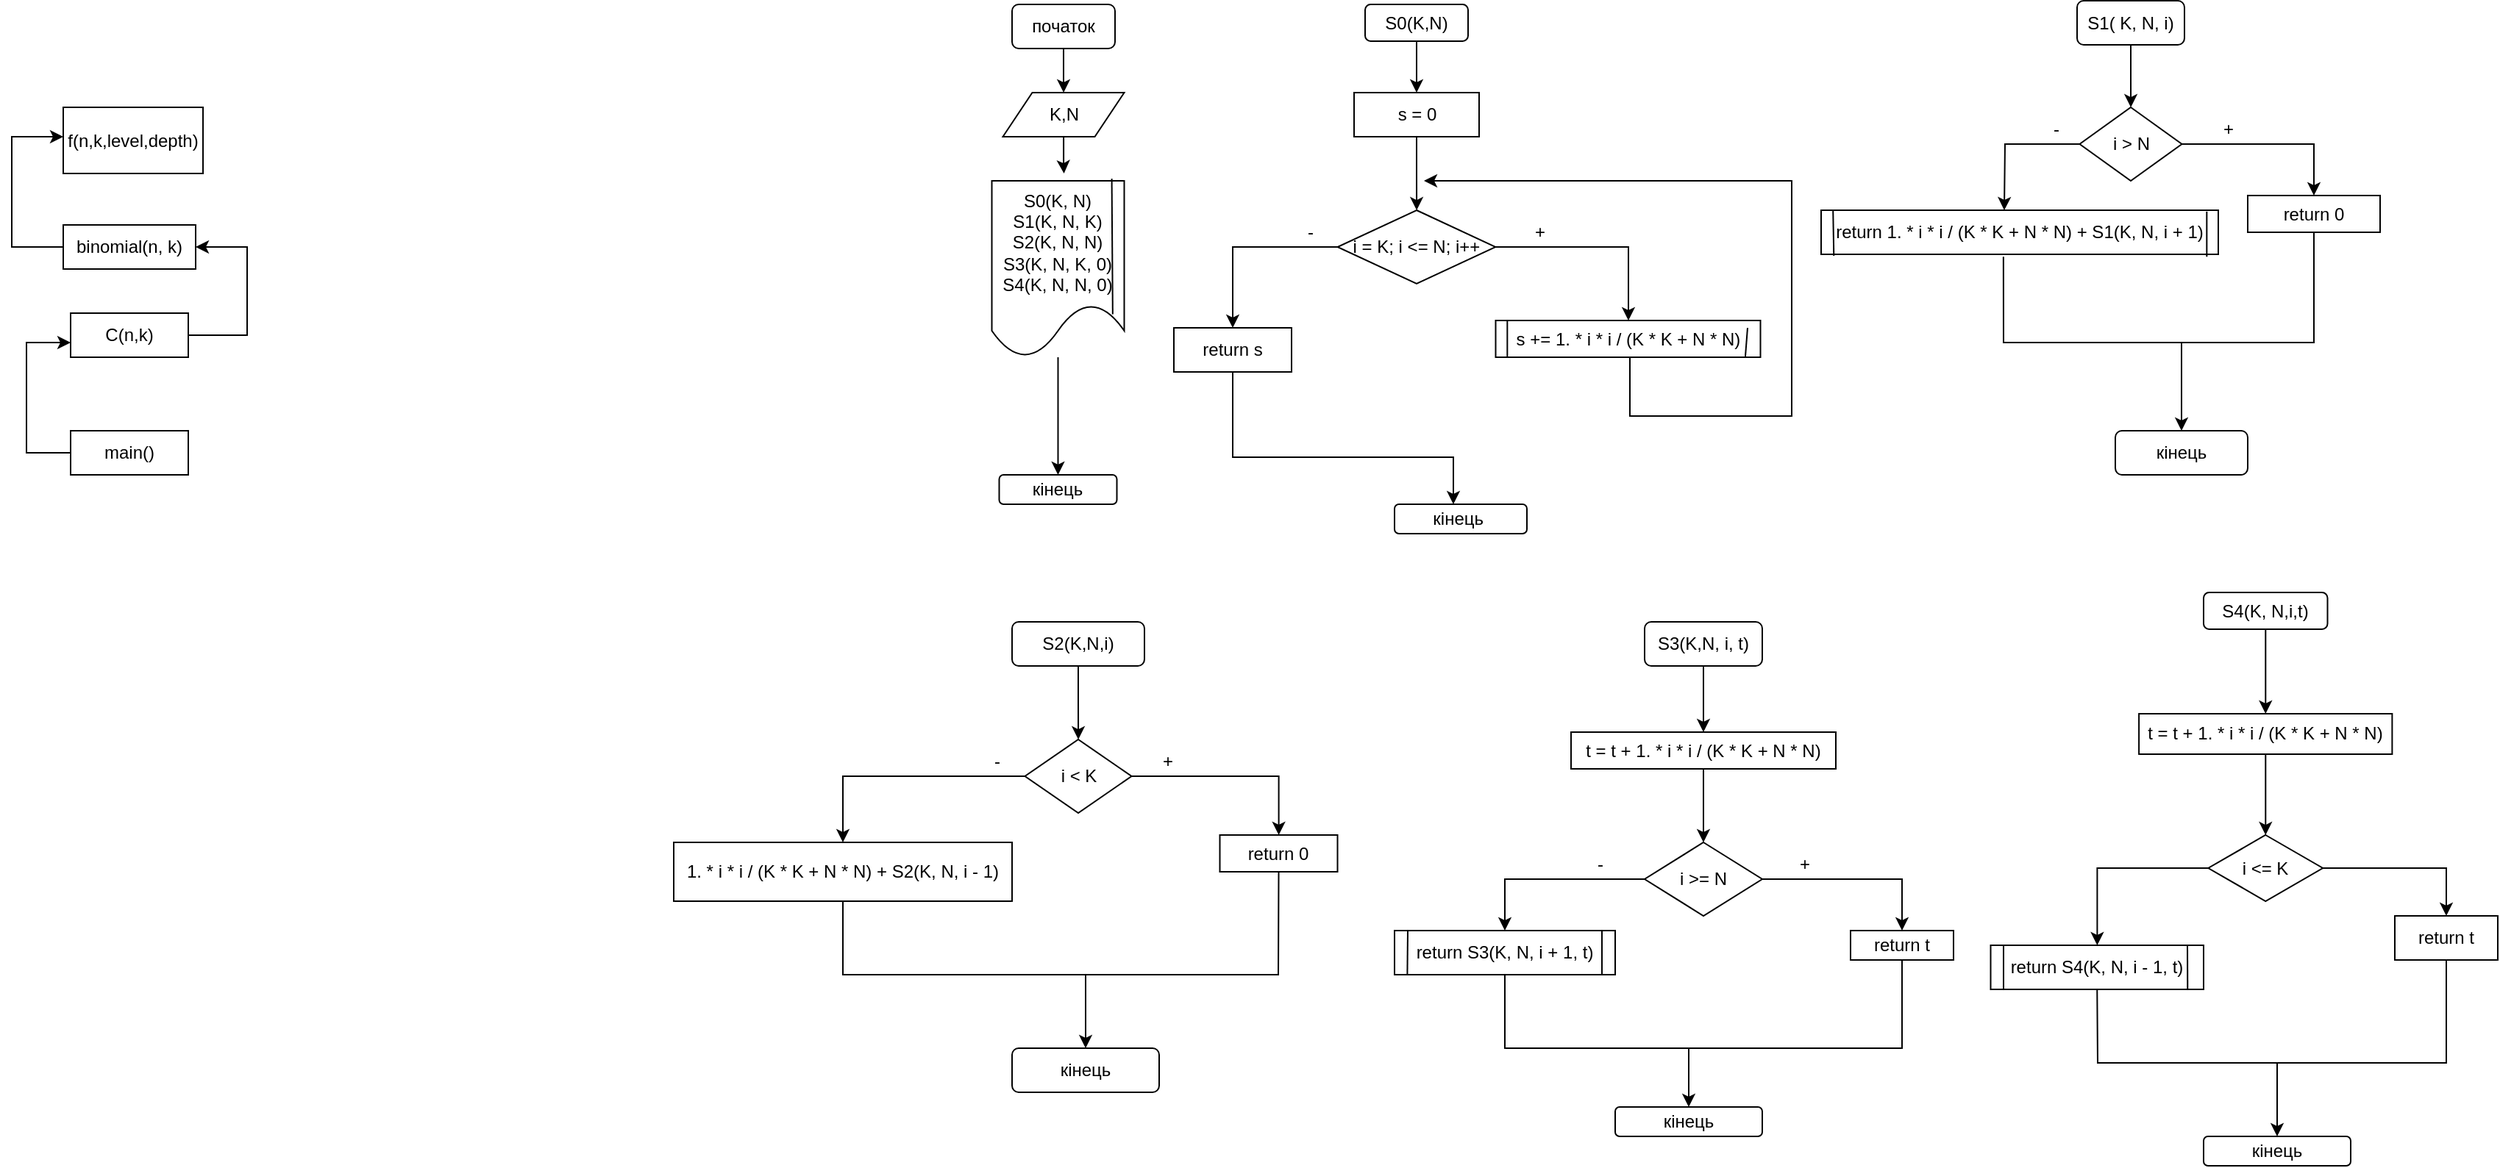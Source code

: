 <mxfile version="20.7.4" type="github" pages="3">
  <diagram id="E4SFxXtjsCR0uw2tz9by" name="Страница 1">
    <mxGraphModel dx="1877" dy="541" grid="1" gridSize="10" guides="1" tooltips="1" connect="1" arrows="1" fold="1" page="1" pageScale="1" pageWidth="827" pageHeight="1169" math="0" shadow="0">
      <root>
        <mxCell id="0" />
        <mxCell id="1" parent="0" />
        <mxCell id="hlvaKTbsxMdcqmve-DjB-3" style="edgeStyle=orthogonalEdgeStyle;rounded=0;orthogonalLoop=1;jettySize=auto;html=1;" parent="1" source="hlvaKTbsxMdcqmve-DjB-1" target="hlvaKTbsxMdcqmve-DjB-4" edge="1">
          <mxGeometry relative="1" as="geometry">
            <mxPoint x="65" y="85" as="targetPoint" />
          </mxGeometry>
        </mxCell>
        <mxCell id="hlvaKTbsxMdcqmve-DjB-1" value="початок" style="rounded=1;whiteSpace=wrap;html=1;fillColor=#FFFFFF;" parent="1" vertex="1">
          <mxGeometry x="30" y="20" width="70" height="30" as="geometry" />
        </mxCell>
        <mxCell id="hlvaKTbsxMdcqmve-DjB-6" style="edgeStyle=orthogonalEdgeStyle;rounded=0;orthogonalLoop=1;jettySize=auto;html=1;" parent="1" source="hlvaKTbsxMdcqmve-DjB-4" edge="1">
          <mxGeometry relative="1" as="geometry">
            <mxPoint x="65.3" y="135" as="targetPoint" />
          </mxGeometry>
        </mxCell>
        <mxCell id="hlvaKTbsxMdcqmve-DjB-4" value="K,N" style="shape=parallelogram;perimeter=parallelogramPerimeter;whiteSpace=wrap;html=1;fixedSize=1;fillColor=#FFFFFF;" parent="1" vertex="1">
          <mxGeometry x="23.75" y="80" width="82.5" height="30" as="geometry" />
        </mxCell>
        <mxCell id="ICrf1eRvD6zCOD1lZg-9-8" style="edgeStyle=orthogonalEdgeStyle;rounded=0;orthogonalLoop=1;jettySize=auto;html=1;" parent="1" source="ICrf1eRvD6zCOD1lZg-9-2" target="ICrf1eRvD6zCOD1lZg-9-9" edge="1">
          <mxGeometry relative="1" as="geometry">
            <mxPoint x="61" y="320" as="targetPoint" />
          </mxGeometry>
        </mxCell>
        <mxCell id="ICrf1eRvD6zCOD1lZg-9-2" value="S0(K, N)&lt;br&gt;S1(K, N, K)&lt;br&gt;S2(K, N, N)&lt;br&gt;S3(K, N, K, 0)&lt;br&gt;S4(K, N, N, 0)" style="shape=document;whiteSpace=wrap;html=1;boundedLbl=1;fillColor=#FFFFFF;" parent="1" vertex="1">
          <mxGeometry x="16.25" y="140" width="90" height="120" as="geometry" />
        </mxCell>
        <mxCell id="ICrf1eRvD6zCOD1lZg-9-3" value="" style="endArrow=none;html=1;rounded=0;entryX=0.906;entryY=-0.012;entryDx=0;entryDy=0;entryPerimeter=0;exitX=0.913;exitY=0.756;exitDx=0;exitDy=0;exitPerimeter=0;" parent="1" source="ICrf1eRvD6zCOD1lZg-9-2" target="ICrf1eRvD6zCOD1lZg-9-2" edge="1">
          <mxGeometry width="50" height="50" relative="1" as="geometry">
            <mxPoint x="230" y="190" as="sourcePoint" />
            <mxPoint x="280" y="140" as="targetPoint" />
          </mxGeometry>
        </mxCell>
        <mxCell id="ICrf1eRvD6zCOD1lZg-9-9" value="кінець" style="rounded=1;whiteSpace=wrap;html=1;fillColor=#FFFFFF;" parent="1" vertex="1">
          <mxGeometry x="21.25" y="340" width="80" height="20" as="geometry" />
        </mxCell>
        <mxCell id="ICrf1eRvD6zCOD1lZg-9-12" style="edgeStyle=orthogonalEdgeStyle;rounded=0;orthogonalLoop=1;jettySize=auto;html=1;" parent="1" source="ICrf1eRvD6zCOD1lZg-9-10" target="ICrf1eRvD6zCOD1lZg-9-13" edge="1">
          <mxGeometry relative="1" as="geometry">
            <mxPoint x="305" y="88" as="targetPoint" />
          </mxGeometry>
        </mxCell>
        <mxCell id="ICrf1eRvD6zCOD1lZg-9-10" value="S0(K,N)" style="rounded=1;whiteSpace=wrap;html=1;fillColor=#FFFFFF;" parent="1" vertex="1">
          <mxGeometry x="270" y="20" width="70" height="25" as="geometry" />
        </mxCell>
        <mxCell id="ICrf1eRvD6zCOD1lZg-9-15" style="edgeStyle=orthogonalEdgeStyle;rounded=0;orthogonalLoop=1;jettySize=auto;html=1;" parent="1" source="ICrf1eRvD6zCOD1lZg-9-13" target="ICrf1eRvD6zCOD1lZg-9-16" edge="1">
          <mxGeometry relative="1" as="geometry">
            <mxPoint x="305.5" y="155" as="targetPoint" />
          </mxGeometry>
        </mxCell>
        <mxCell id="ICrf1eRvD6zCOD1lZg-9-13" value="s = 0" style="rounded=0;whiteSpace=wrap;html=1;fillColor=#FFFFFF;" parent="1" vertex="1">
          <mxGeometry x="262.5" y="80" width="85" height="30" as="geometry" />
        </mxCell>
        <mxCell id="ICrf1eRvD6zCOD1lZg-9-18" style="edgeStyle=orthogonalEdgeStyle;rounded=0;orthogonalLoop=1;jettySize=auto;html=1;" parent="1" source="ICrf1eRvD6zCOD1lZg-9-16" target="ICrf1eRvD6zCOD1lZg-9-22" edge="1">
          <mxGeometry relative="1" as="geometry">
            <mxPoint x="480" y="210" as="targetPoint" />
            <Array as="points">
              <mxPoint x="449" y="185" />
            </Array>
          </mxGeometry>
        </mxCell>
        <mxCell id="ICrf1eRvD6zCOD1lZg-9-20" style="edgeStyle=orthogonalEdgeStyle;rounded=0;orthogonalLoop=1;jettySize=auto;html=1;" parent="1" source="ICrf1eRvD6zCOD1lZg-9-16" target="ICrf1eRvD6zCOD1lZg-9-21" edge="1">
          <mxGeometry relative="1" as="geometry">
            <mxPoint x="179.8" y="225.023" as="targetPoint" />
          </mxGeometry>
        </mxCell>
        <mxCell id="ICrf1eRvD6zCOD1lZg-9-16" value="i = K; i &amp;lt;= N; i++" style="rhombus;whiteSpace=wrap;html=1;fillColor=#FFFFFF;" parent="1" vertex="1">
          <mxGeometry x="251.25" y="160" width="107.5" height="50" as="geometry" />
        </mxCell>
        <mxCell id="ICrf1eRvD6zCOD1lZg-9-26" style="edgeStyle=orthogonalEdgeStyle;rounded=0;orthogonalLoop=1;jettySize=auto;html=1;" parent="1" source="ICrf1eRvD6zCOD1lZg-9-21" target="ICrf1eRvD6zCOD1lZg-9-29" edge="1">
          <mxGeometry relative="1" as="geometry">
            <mxPoint x="330" y="370" as="targetPoint" />
            <Array as="points">
              <mxPoint x="180" y="328" />
              <mxPoint x="330" y="328" />
            </Array>
          </mxGeometry>
        </mxCell>
        <mxCell id="ICrf1eRvD6zCOD1lZg-9-21" value="return s" style="rounded=0;whiteSpace=wrap;html=1;fillColor=#FFFFFF;" parent="1" vertex="1">
          <mxGeometry x="140" y="240" width="80" height="30" as="geometry" />
        </mxCell>
        <mxCell id="ICrf1eRvD6zCOD1lZg-9-24" style="edgeStyle=orthogonalEdgeStyle;rounded=0;orthogonalLoop=1;jettySize=auto;html=1;" parent="1" source="ICrf1eRvD6zCOD1lZg-9-22" edge="1">
          <mxGeometry relative="1" as="geometry">
            <mxPoint x="310" y="140" as="targetPoint" />
            <Array as="points">
              <mxPoint x="450" y="300" />
              <mxPoint x="560" y="300" />
              <mxPoint x="560" y="140" />
            </Array>
          </mxGeometry>
        </mxCell>
        <mxCell id="ICrf1eRvD6zCOD1lZg-9-22" value="s += 1. * i * i / (K * K + N * N)" style="rounded=0;whiteSpace=wrap;html=1;fillColor=#FFFFFF;" parent="1" vertex="1">
          <mxGeometry x="358.75" y="235" width="180" height="25" as="geometry" />
        </mxCell>
        <mxCell id="ICrf1eRvD6zCOD1lZg-9-27" value="+" style="text;html=1;strokeColor=none;fillColor=none;align=center;verticalAlign=middle;whiteSpace=wrap;rounded=0;" parent="1" vertex="1">
          <mxGeometry x="359" y="160" width="60" height="30" as="geometry" />
        </mxCell>
        <mxCell id="ICrf1eRvD6zCOD1lZg-9-28" value="-" style="text;html=1;strokeColor=none;fillColor=none;align=center;verticalAlign=middle;whiteSpace=wrap;rounded=0;" parent="1" vertex="1">
          <mxGeometry x="203" y="160" width="60" height="30" as="geometry" />
        </mxCell>
        <mxCell id="ICrf1eRvD6zCOD1lZg-9-29" value="кінець&amp;nbsp;" style="rounded=1;whiteSpace=wrap;html=1;fillColor=#FFFFFF;" parent="1" vertex="1">
          <mxGeometry x="290" y="360" width="90" height="20" as="geometry" />
        </mxCell>
        <mxCell id="ICrf1eRvD6zCOD1lZg-9-32" style="edgeStyle=orthogonalEdgeStyle;rounded=0;orthogonalLoop=1;jettySize=auto;html=1;" parent="1" source="ICrf1eRvD6zCOD1lZg-9-30" target="ICrf1eRvD6zCOD1lZg-9-33" edge="1">
          <mxGeometry relative="1" as="geometry">
            <mxPoint x="790.5" y="85" as="targetPoint" />
          </mxGeometry>
        </mxCell>
        <mxCell id="ICrf1eRvD6zCOD1lZg-9-30" value="S1( K, N, i)" style="rounded=1;whiteSpace=wrap;html=1;fillColor=#FFFFFF;" parent="1" vertex="1">
          <mxGeometry x="754" y="17.5" width="73" height="30" as="geometry" />
        </mxCell>
        <mxCell id="ICrf1eRvD6zCOD1lZg-9-35" style="edgeStyle=orthogonalEdgeStyle;rounded=0;orthogonalLoop=1;jettySize=auto;html=1;" parent="1" source="ICrf1eRvD6zCOD1lZg-9-33" target="ICrf1eRvD6zCOD1lZg-9-36" edge="1">
          <mxGeometry relative="1" as="geometry">
            <mxPoint x="909.8" y="145.036" as="targetPoint" />
          </mxGeometry>
        </mxCell>
        <mxCell id="ICrf1eRvD6zCOD1lZg-9-39" style="edgeStyle=orthogonalEdgeStyle;rounded=0;orthogonalLoop=1;jettySize=auto;html=1;" parent="1" source="ICrf1eRvD6zCOD1lZg-9-33" edge="1">
          <mxGeometry relative="1" as="geometry">
            <mxPoint x="704.5" y="160" as="targetPoint" />
          </mxGeometry>
        </mxCell>
        <mxCell id="ICrf1eRvD6zCOD1lZg-9-33" value="i &amp;gt; N" style="rhombus;whiteSpace=wrap;html=1;fillColor=#FFFFFF;" parent="1" vertex="1">
          <mxGeometry x="755.75" y="90" width="69.5" height="50" as="geometry" />
        </mxCell>
        <mxCell id="ICrf1eRvD6zCOD1lZg-9-36" value="return 0" style="rounded=0;whiteSpace=wrap;html=1;fillColor=#FFFFFF;" parent="1" vertex="1">
          <mxGeometry x="870" y="150" width="90" height="25" as="geometry" />
        </mxCell>
        <mxCell id="ICrf1eRvD6zCOD1lZg-9-37" value="+" style="text;html=1;strokeColor=none;fillColor=none;align=center;verticalAlign=middle;whiteSpace=wrap;rounded=0;" parent="1" vertex="1">
          <mxGeometry x="827" y="90" width="60" height="30" as="geometry" />
        </mxCell>
        <mxCell id="ICrf1eRvD6zCOD1lZg-9-40" value="" style="endArrow=none;html=1;rounded=0;exitX=0.044;exitY=0.979;exitDx=0;exitDy=0;exitPerimeter=0;entryX=0.044;entryY=-0.019;entryDx=0;entryDy=0;entryPerimeter=0;" parent="1" source="ICrf1eRvD6zCOD1lZg-9-22" target="ICrf1eRvD6zCOD1lZg-9-22" edge="1">
          <mxGeometry width="50" height="50" relative="1" as="geometry">
            <mxPoint x="380" y="240" as="sourcePoint" />
            <mxPoint x="430" y="190" as="targetPoint" />
          </mxGeometry>
        </mxCell>
        <mxCell id="ICrf1eRvD6zCOD1lZg-9-41" value="" style="endArrow=none;html=1;rounded=0;exitX=0.943;exitY=0.979;exitDx=0;exitDy=0;exitPerimeter=0;" parent="1" source="ICrf1eRvD6zCOD1lZg-9-22" edge="1">
          <mxGeometry width="50" height="50" relative="1" as="geometry">
            <mxPoint x="380" y="240" as="sourcePoint" />
            <mxPoint x="530" y="240" as="targetPoint" />
          </mxGeometry>
        </mxCell>
        <mxCell id="ICrf1eRvD6zCOD1lZg-9-42" value="return 1. * i * i / (K * K + N * N) + S1(K, N, i + 1)" style="rounded=0;whiteSpace=wrap;html=1;fillColor=#FFFFFF;" parent="1" vertex="1">
          <mxGeometry x="580" y="160" width="270" height="30" as="geometry" />
        </mxCell>
        <mxCell id="ICrf1eRvD6zCOD1lZg-9-43" value="" style="endArrow=none;html=1;rounded=0;entryX=0.971;entryY=0.031;entryDx=0;entryDy=0;entryPerimeter=0;exitX=0.971;exitY=1.055;exitDx=0;exitDy=0;exitPerimeter=0;" parent="1" source="ICrf1eRvD6zCOD1lZg-9-42" target="ICrf1eRvD6zCOD1lZg-9-42" edge="1">
          <mxGeometry width="50" height="50" relative="1" as="geometry">
            <mxPoint x="820" y="230" as="sourcePoint" />
            <mxPoint x="870" y="180" as="targetPoint" />
          </mxGeometry>
        </mxCell>
        <mxCell id="ICrf1eRvD6zCOD1lZg-9-44" value="" style="endArrow=none;html=1;rounded=0;entryX=0.032;entryY=1.033;entryDx=0;entryDy=0;entryPerimeter=0;exitX=0.03;exitY=-0.012;exitDx=0;exitDy=0;exitPerimeter=0;" parent="1" source="ICrf1eRvD6zCOD1lZg-9-42" target="ICrf1eRvD6zCOD1lZg-9-42" edge="1">
          <mxGeometry width="50" height="50" relative="1" as="geometry">
            <mxPoint x="820" y="230" as="sourcePoint" />
            <mxPoint x="870" y="180" as="targetPoint" />
          </mxGeometry>
        </mxCell>
        <mxCell id="ICrf1eRvD6zCOD1lZg-9-45" value="-" style="text;html=1;strokeColor=none;fillColor=none;align=center;verticalAlign=middle;whiteSpace=wrap;rounded=0;" parent="1" vertex="1">
          <mxGeometry x="710" y="90" width="60" height="30" as="geometry" />
        </mxCell>
        <mxCell id="ICrf1eRvD6zCOD1lZg-9-48" value="" style="endArrow=none;html=1;rounded=0;exitX=0.459;exitY=1.055;exitDx=0;exitDy=0;exitPerimeter=0;entryX=0.5;entryY=1;entryDx=0;entryDy=0;" parent="1" source="ICrf1eRvD6zCOD1lZg-9-42" target="ICrf1eRvD6zCOD1lZg-9-36" edge="1">
          <mxGeometry width="50" height="50" relative="1" as="geometry">
            <mxPoint x="820" y="230" as="sourcePoint" />
            <mxPoint x="870" y="180" as="targetPoint" />
            <Array as="points">
              <mxPoint x="704" y="250" />
              <mxPoint x="915" y="250" />
            </Array>
          </mxGeometry>
        </mxCell>
        <mxCell id="ICrf1eRvD6zCOD1lZg-9-49" value="" style="endArrow=classic;html=1;rounded=0;" parent="1" target="ICrf1eRvD6zCOD1lZg-9-50" edge="1">
          <mxGeometry width="50" height="50" relative="1" as="geometry">
            <mxPoint x="825" y="250" as="sourcePoint" />
            <mxPoint x="810" y="290" as="targetPoint" />
          </mxGeometry>
        </mxCell>
        <mxCell id="ICrf1eRvD6zCOD1lZg-9-50" value="кінець" style="rounded=1;whiteSpace=wrap;html=1;fillColor=#FFFFFF;" parent="1" vertex="1">
          <mxGeometry x="780" y="310" width="90" height="30" as="geometry" />
        </mxCell>
        <mxCell id="ICrf1eRvD6zCOD1lZg-9-51" style="edgeStyle=orthogonalEdgeStyle;rounded=0;orthogonalLoop=1;jettySize=auto;html=1;exitX=0.5;exitY=1;exitDx=0;exitDy=0;" parent="1" source="ICrf1eRvD6zCOD1lZg-9-50" target="ICrf1eRvD6zCOD1lZg-9-50" edge="1">
          <mxGeometry relative="1" as="geometry" />
        </mxCell>
        <mxCell id="ICrf1eRvD6zCOD1lZg-9-54" style="edgeStyle=orthogonalEdgeStyle;rounded=0;orthogonalLoop=1;jettySize=auto;html=1;" parent="1" source="ICrf1eRvD6zCOD1lZg-9-52" target="ICrf1eRvD6zCOD1lZg-9-56" edge="1">
          <mxGeometry relative="1" as="geometry">
            <mxPoint x="75" y="525" as="targetPoint" />
          </mxGeometry>
        </mxCell>
        <mxCell id="ICrf1eRvD6zCOD1lZg-9-52" value="S2(K,N,i)" style="rounded=1;whiteSpace=wrap;html=1;fillColor=#FFFFFF;" parent="1" vertex="1">
          <mxGeometry x="30" y="440" width="90" height="30" as="geometry" />
        </mxCell>
        <mxCell id="ICrf1eRvD6zCOD1lZg-9-58" style="edgeStyle=orthogonalEdgeStyle;rounded=0;orthogonalLoop=1;jettySize=auto;html=1;" parent="1" source="ICrf1eRvD6zCOD1lZg-9-56" target="ICrf1eRvD6zCOD1lZg-9-59" edge="1">
          <mxGeometry relative="1" as="geometry">
            <mxPoint x="215.1" y="590.069" as="targetPoint" />
          </mxGeometry>
        </mxCell>
        <mxCell id="ICrf1eRvD6zCOD1lZg-9-62" style="edgeStyle=orthogonalEdgeStyle;rounded=0;orthogonalLoop=1;jettySize=auto;html=1;" parent="1" source="ICrf1eRvD6zCOD1lZg-9-56" target="ICrf1eRvD6zCOD1lZg-9-63" edge="1">
          <mxGeometry relative="1" as="geometry">
            <mxPoint x="-3.5" y="590" as="targetPoint" />
          </mxGeometry>
        </mxCell>
        <mxCell id="ICrf1eRvD6zCOD1lZg-9-56" value="i &amp;lt; K" style="rhombus;whiteSpace=wrap;html=1;fillColor=#FFFFFF;" parent="1" vertex="1">
          <mxGeometry x="38.75" y="520" width="72.5" height="50" as="geometry" />
        </mxCell>
        <mxCell id="ICrf1eRvD6zCOD1lZg-9-59" value="return 0" style="rounded=0;whiteSpace=wrap;html=1;fillColor=#FFFFFF;" parent="1" vertex="1">
          <mxGeometry x="171.25" y="585" width="80" height="25" as="geometry" />
        </mxCell>
        <mxCell id="ICrf1eRvD6zCOD1lZg-9-60" value="+" style="text;html=1;strokeColor=none;fillColor=none;align=center;verticalAlign=middle;whiteSpace=wrap;rounded=0;" parent="1" vertex="1">
          <mxGeometry x="106" y="520" width="60" height="30" as="geometry" />
        </mxCell>
        <mxCell id="ICrf1eRvD6zCOD1lZg-9-63" value="1. * i * i / (K * K + N * N) + S2(K, N, i - 1)" style="rounded=0;whiteSpace=wrap;html=1;fillColor=#FFFFFF;" parent="1" vertex="1">
          <mxGeometry x="-200" y="590" width="230" height="40" as="geometry" />
        </mxCell>
        <mxCell id="ICrf1eRvD6zCOD1lZg-9-64" value="-" style="text;html=1;strokeColor=none;fillColor=none;align=center;verticalAlign=middle;whiteSpace=wrap;rounded=0;" parent="1" vertex="1">
          <mxGeometry x="-10" y="520" width="60" height="30" as="geometry" />
        </mxCell>
        <mxCell id="ICrf1eRvD6zCOD1lZg-9-68" value="" style="endArrow=none;html=1;rounded=0;exitX=0.5;exitY=1;exitDx=0;exitDy=0;entryX=0.5;entryY=1;entryDx=0;entryDy=0;" parent="1" source="ICrf1eRvD6zCOD1lZg-9-63" target="ICrf1eRvD6zCOD1lZg-9-59" edge="1">
          <mxGeometry width="50" height="50" relative="1" as="geometry">
            <mxPoint y="670" as="sourcePoint" />
            <mxPoint x="50" y="620" as="targetPoint" />
            <Array as="points">
              <mxPoint x="-85" y="680" />
              <mxPoint x="211" y="680" />
            </Array>
          </mxGeometry>
        </mxCell>
        <mxCell id="ICrf1eRvD6zCOD1lZg-9-69" value="" style="endArrow=classic;html=1;rounded=0;" parent="1" target="ICrf1eRvD6zCOD1lZg-9-70" edge="1">
          <mxGeometry width="50" height="50" relative="1" as="geometry">
            <mxPoint x="80" y="680" as="sourcePoint" />
            <mxPoint x="80" y="730" as="targetPoint" />
          </mxGeometry>
        </mxCell>
        <mxCell id="ICrf1eRvD6zCOD1lZg-9-70" value="кінець" style="rounded=1;whiteSpace=wrap;html=1;fillColor=#FFFFFF;" parent="1" vertex="1">
          <mxGeometry x="30" y="730" width="100" height="30" as="geometry" />
        </mxCell>
        <mxCell id="ICrf1eRvD6zCOD1lZg-9-74" style="edgeStyle=orthogonalEdgeStyle;rounded=0;orthogonalLoop=1;jettySize=auto;html=1;" parent="1" source="ICrf1eRvD6zCOD1lZg-9-71" target="ICrf1eRvD6zCOD1lZg-9-75" edge="1">
          <mxGeometry relative="1" as="geometry">
            <mxPoint x="500" y="495" as="targetPoint" />
          </mxGeometry>
        </mxCell>
        <mxCell id="ICrf1eRvD6zCOD1lZg-9-71" value="S3(K,N, i, t)" style="rounded=1;whiteSpace=wrap;html=1;fillColor=#FFFFFF;" parent="1" vertex="1">
          <mxGeometry x="460" y="440" width="80" height="30" as="geometry" />
        </mxCell>
        <mxCell id="ICrf1eRvD6zCOD1lZg-9-77" style="edgeStyle=orthogonalEdgeStyle;rounded=0;orthogonalLoop=1;jettySize=auto;html=1;" parent="1" source="ICrf1eRvD6zCOD1lZg-9-75" target="ICrf1eRvD6zCOD1lZg-9-78" edge="1">
          <mxGeometry relative="1" as="geometry">
            <mxPoint x="500" y="593" as="targetPoint" />
          </mxGeometry>
        </mxCell>
        <mxCell id="ICrf1eRvD6zCOD1lZg-9-75" value="t = t + 1. * i * i / (K * K + N * N)" style="rounded=0;whiteSpace=wrap;html=1;fillColor=#FFFFFF;" parent="1" vertex="1">
          <mxGeometry x="410" y="515" width="180" height="25" as="geometry" />
        </mxCell>
        <mxCell id="ICrf1eRvD6zCOD1lZg-9-80" style="edgeStyle=orthogonalEdgeStyle;rounded=0;orthogonalLoop=1;jettySize=auto;html=1;" parent="1" source="ICrf1eRvD6zCOD1lZg-9-78" target="ICrf1eRvD6zCOD1lZg-9-81" edge="1">
          <mxGeometry relative="1" as="geometry">
            <mxPoint x="630" y="660" as="targetPoint" />
          </mxGeometry>
        </mxCell>
        <mxCell id="ICrf1eRvD6zCOD1lZg-9-84" style="edgeStyle=orthogonalEdgeStyle;rounded=0;orthogonalLoop=1;jettySize=auto;html=1;" parent="1" source="ICrf1eRvD6zCOD1lZg-9-78" target="ICrf1eRvD6zCOD1lZg-9-85" edge="1">
          <mxGeometry relative="1" as="geometry">
            <mxPoint x="400" y="660" as="targetPoint" />
          </mxGeometry>
        </mxCell>
        <mxCell id="ICrf1eRvD6zCOD1lZg-9-78" value="i &amp;gt;= N" style="rhombus;whiteSpace=wrap;html=1;fillColor=#FFFFFF;" parent="1" vertex="1">
          <mxGeometry x="460" y="590" width="80" height="50" as="geometry" />
        </mxCell>
        <mxCell id="ICrf1eRvD6zCOD1lZg-9-81" value="return t" style="rounded=0;whiteSpace=wrap;html=1;fillColor=#FFFFFF;" parent="1" vertex="1">
          <mxGeometry x="600" y="650" width="70" height="20" as="geometry" />
        </mxCell>
        <mxCell id="ICrf1eRvD6zCOD1lZg-9-82" value="+" style="text;html=1;strokeColor=none;fillColor=none;align=center;verticalAlign=middle;whiteSpace=wrap;rounded=0;" parent="1" vertex="1">
          <mxGeometry x="538.75" y="590" width="60" height="30" as="geometry" />
        </mxCell>
        <mxCell id="ICrf1eRvD6zCOD1lZg-9-85" value="return S3(K, N, i + 1, t)" style="rounded=0;whiteSpace=wrap;html=1;fillColor=#FFFFFF;" parent="1" vertex="1">
          <mxGeometry x="290" y="650" width="150" height="30" as="geometry" />
        </mxCell>
        <mxCell id="ICrf1eRvD6zCOD1lZg-9-86" value="" style="endArrow=none;html=1;rounded=0;" parent="1" edge="1">
          <mxGeometry width="50" height="50" relative="1" as="geometry">
            <mxPoint x="431" y="680" as="sourcePoint" />
            <mxPoint x="431" y="650" as="targetPoint" />
          </mxGeometry>
        </mxCell>
        <mxCell id="ICrf1eRvD6zCOD1lZg-9-87" value="" style="endArrow=none;html=1;rounded=0;exitX=0.058;exitY=0.999;exitDx=0;exitDy=0;exitPerimeter=0;" parent="1" source="ICrf1eRvD6zCOD1lZg-9-85" edge="1">
          <mxGeometry width="50" height="50" relative="1" as="geometry">
            <mxPoint x="450" y="690" as="sourcePoint" />
            <mxPoint x="299" y="650" as="targetPoint" />
          </mxGeometry>
        </mxCell>
        <mxCell id="ICrf1eRvD6zCOD1lZg-9-88" value="-" style="text;html=1;strokeColor=none;fillColor=none;align=center;verticalAlign=middle;whiteSpace=wrap;rounded=0;" parent="1" vertex="1">
          <mxGeometry x="400" y="590" width="60" height="30" as="geometry" />
        </mxCell>
        <mxCell id="ICrf1eRvD6zCOD1lZg-9-89" value="" style="endArrow=none;html=1;rounded=0;exitX=0.5;exitY=1;exitDx=0;exitDy=0;entryX=0.5;entryY=1;entryDx=0;entryDy=0;" parent="1" source="ICrf1eRvD6zCOD1lZg-9-85" target="ICrf1eRvD6zCOD1lZg-9-81" edge="1">
          <mxGeometry width="50" height="50" relative="1" as="geometry">
            <mxPoint x="450" y="690" as="sourcePoint" />
            <mxPoint x="500" y="640" as="targetPoint" />
            <Array as="points">
              <mxPoint x="365" y="730" />
              <mxPoint x="635" y="730" />
            </Array>
          </mxGeometry>
        </mxCell>
        <mxCell id="ICrf1eRvD6zCOD1lZg-9-90" value="" style="endArrow=classic;html=1;rounded=0;" parent="1" target="ICrf1eRvD6zCOD1lZg-9-91" edge="1">
          <mxGeometry width="50" height="50" relative="1" as="geometry">
            <mxPoint x="490" y="730" as="sourcePoint" />
            <mxPoint x="490" y="800" as="targetPoint" />
          </mxGeometry>
        </mxCell>
        <mxCell id="ICrf1eRvD6zCOD1lZg-9-91" value="кінець" style="rounded=1;whiteSpace=wrap;html=1;fillColor=#FFFFFF;" parent="1" vertex="1">
          <mxGeometry x="440" y="770" width="100" height="20" as="geometry" />
        </mxCell>
        <mxCell id="ICrf1eRvD6zCOD1lZg-9-94" style="edgeStyle=orthogonalEdgeStyle;rounded=0;orthogonalLoop=1;jettySize=auto;html=1;" parent="1" source="ICrf1eRvD6zCOD1lZg-9-92" target="ICrf1eRvD6zCOD1lZg-9-95" edge="1">
          <mxGeometry relative="1" as="geometry">
            <mxPoint x="882.2" y="478" as="targetPoint" />
          </mxGeometry>
        </mxCell>
        <mxCell id="ICrf1eRvD6zCOD1lZg-9-92" value="S4(K, N,i,t)" style="rounded=1;whiteSpace=wrap;html=1;fillColor=#FFFFFF;" parent="1" vertex="1">
          <mxGeometry x="840" y="420" width="84.25" height="25" as="geometry" />
        </mxCell>
        <mxCell id="ICrf1eRvD6zCOD1lZg-9-97" style="edgeStyle=orthogonalEdgeStyle;rounded=0;orthogonalLoop=1;jettySize=auto;html=1;" parent="1" source="ICrf1eRvD6zCOD1lZg-9-95" target="ICrf1eRvD6zCOD1lZg-9-98" edge="1">
          <mxGeometry relative="1" as="geometry">
            <mxPoint x="882.1" y="566" as="targetPoint" />
          </mxGeometry>
        </mxCell>
        <mxCell id="ICrf1eRvD6zCOD1lZg-9-95" value="t = t + 1. * i * i / (K * K + N * N)" style="rounded=0;whiteSpace=wrap;html=1;fillColor=#FFFFFF;" parent="1" vertex="1">
          <mxGeometry x="796.06" y="502.5" width="172.13" height="27.5" as="geometry" />
        </mxCell>
        <mxCell id="ICrf1eRvD6zCOD1lZg-9-100" style="edgeStyle=orthogonalEdgeStyle;rounded=0;orthogonalLoop=1;jettySize=auto;html=1;" parent="1" source="ICrf1eRvD6zCOD1lZg-9-98" target="ICrf1eRvD6zCOD1lZg-9-101" edge="1">
          <mxGeometry relative="1" as="geometry">
            <mxPoint x="1001" y="640.5" as="targetPoint" />
          </mxGeometry>
        </mxCell>
        <mxCell id="ICrf1eRvD6zCOD1lZg-9-103" style="edgeStyle=orthogonalEdgeStyle;rounded=0;orthogonalLoop=1;jettySize=auto;html=1;" parent="1" source="ICrf1eRvD6zCOD1lZg-9-98" target="ICrf1eRvD6zCOD1lZg-9-104" edge="1">
          <mxGeometry relative="1" as="geometry">
            <mxPoint x="740" y="648.038" as="targetPoint" />
          </mxGeometry>
        </mxCell>
        <mxCell id="ICrf1eRvD6zCOD1lZg-9-98" value="i &amp;lt;= K" style="rhombus;whiteSpace=wrap;html=1;fillColor=#FFFFFF;" parent="1" vertex="1">
          <mxGeometry x="843.19" y="585" width="77.87" height="45" as="geometry" />
        </mxCell>
        <mxCell id="ICrf1eRvD6zCOD1lZg-9-101" value="return t" style="rounded=0;whiteSpace=wrap;html=1;fillColor=#FFFFFF;" parent="1" vertex="1">
          <mxGeometry x="970" y="640" width="70" height="30" as="geometry" />
        </mxCell>
        <mxCell id="ICrf1eRvD6zCOD1lZg-9-104" value="return S4(K, N, i - 1, t)" style="rounded=0;whiteSpace=wrap;html=1;fillColor=#FFFFFF;" parent="1" vertex="1">
          <mxGeometry x="695.25" y="660" width="144.75" height="30" as="geometry" />
        </mxCell>
        <mxCell id="ICrf1eRvD6zCOD1lZg-9-105" value="" style="endArrow=none;html=1;rounded=0;exitX=0.925;exitY=1.007;exitDx=0;exitDy=0;exitPerimeter=0;" parent="1" source="ICrf1eRvD6zCOD1lZg-9-104" edge="1">
          <mxGeometry width="50" height="50" relative="1" as="geometry">
            <mxPoint x="700" y="640" as="sourcePoint" />
            <mxPoint x="829" y="660" as="targetPoint" />
          </mxGeometry>
        </mxCell>
        <mxCell id="ICrf1eRvD6zCOD1lZg-9-106" value="" style="endArrow=none;html=1;rounded=0;" parent="1" edge="1">
          <mxGeometry width="50" height="50" relative="1" as="geometry">
            <mxPoint x="704" y="690" as="sourcePoint" />
            <mxPoint x="704" y="660" as="targetPoint" />
          </mxGeometry>
        </mxCell>
        <mxCell id="ICrf1eRvD6zCOD1lZg-9-107" value="" style="endArrow=none;html=1;rounded=0;entryX=0.5;entryY=1;entryDx=0;entryDy=0;exitX=0.5;exitY=1;exitDx=0;exitDy=0;" parent="1" source="ICrf1eRvD6zCOD1lZg-9-104" target="ICrf1eRvD6zCOD1lZg-9-101" edge="1">
          <mxGeometry width="50" height="50" relative="1" as="geometry">
            <mxPoint x="700" y="720" as="sourcePoint" />
            <mxPoint x="750" y="670" as="targetPoint" />
            <Array as="points">
              <mxPoint x="768" y="740" />
              <mxPoint x="1005" y="740" />
            </Array>
          </mxGeometry>
        </mxCell>
        <mxCell id="ICrf1eRvD6zCOD1lZg-9-108" value="" style="endArrow=classic;html=1;rounded=0;" parent="1" target="ICrf1eRvD6zCOD1lZg-9-109" edge="1">
          <mxGeometry width="50" height="50" relative="1" as="geometry">
            <mxPoint x="890" y="740" as="sourcePoint" />
            <mxPoint x="890" y="800" as="targetPoint" />
          </mxGeometry>
        </mxCell>
        <mxCell id="ICrf1eRvD6zCOD1lZg-9-109" value="кінець" style="rounded=1;whiteSpace=wrap;html=1;fillColor=#FFFFFF;" parent="1" vertex="1">
          <mxGeometry x="840" y="790" width="100" height="20" as="geometry" />
        </mxCell>
        <mxCell id="OkBw0glQupV6hNnbkHfi-3" style="edgeStyle=orthogonalEdgeStyle;rounded=0;orthogonalLoop=1;jettySize=auto;html=1;" edge="1" parent="1" source="OkBw0glQupV6hNnbkHfi-1" target="OkBw0glQupV6hNnbkHfi-4">
          <mxGeometry relative="1" as="geometry">
            <mxPoint x="-600" y="250" as="targetPoint" />
            <Array as="points">
              <mxPoint x="-640" y="325" />
              <mxPoint x="-640" y="250" />
            </Array>
          </mxGeometry>
        </mxCell>
        <mxCell id="OkBw0glQupV6hNnbkHfi-1" value="main()" style="rounded=0;whiteSpace=wrap;html=1;" vertex="1" parent="1">
          <mxGeometry x="-610" y="310" width="80" height="30" as="geometry" />
        </mxCell>
        <mxCell id="OkBw0glQupV6hNnbkHfi-6" style="edgeStyle=orthogonalEdgeStyle;rounded=0;orthogonalLoop=1;jettySize=auto;html=1;" edge="1" parent="1" source="OkBw0glQupV6hNnbkHfi-4" target="OkBw0glQupV6hNnbkHfi-7">
          <mxGeometry relative="1" as="geometry">
            <mxPoint x="-540" y="180" as="targetPoint" />
            <Array as="points">
              <mxPoint x="-490" y="245" />
              <mxPoint x="-490" y="185" />
              <mxPoint x="-530" y="185" />
            </Array>
          </mxGeometry>
        </mxCell>
        <mxCell id="OkBw0glQupV6hNnbkHfi-4" value="C(n,k)" style="rounded=0;whiteSpace=wrap;html=1;" vertex="1" parent="1">
          <mxGeometry x="-610" y="230" width="80" height="30" as="geometry" />
        </mxCell>
        <mxCell id="OkBw0glQupV6hNnbkHfi-9" style="edgeStyle=orthogonalEdgeStyle;rounded=0;orthogonalLoop=1;jettySize=auto;html=1;" edge="1" parent="1" source="OkBw0glQupV6hNnbkHfi-7" target="OkBw0glQupV6hNnbkHfi-10">
          <mxGeometry relative="1" as="geometry">
            <mxPoint x="-610" y="110" as="targetPoint" />
            <Array as="points">
              <mxPoint x="-650" y="185" />
              <mxPoint x="-650" y="110" />
            </Array>
          </mxGeometry>
        </mxCell>
        <mxCell id="OkBw0glQupV6hNnbkHfi-7" value="binomial(n, k)" style="rounded=0;whiteSpace=wrap;html=1;" vertex="1" parent="1">
          <mxGeometry x="-615" y="170" width="90" height="30" as="geometry" />
        </mxCell>
        <mxCell id="OkBw0glQupV6hNnbkHfi-10" value="f(n,k,level,depth)" style="rounded=0;whiteSpace=wrap;html=1;" vertex="1" parent="1">
          <mxGeometry x="-615" y="90" width="95" height="45" as="geometry" />
        </mxCell>
      </root>
    </mxGraphModel>
  </diagram>
  <diagram id="RAX8d3kxu-5nKGeOa0ba" name="Страница 2">
    <mxGraphModel dx="743" dy="398" grid="1" gridSize="10" guides="1" tooltips="1" connect="1" arrows="1" fold="1" page="1" pageScale="1" pageWidth="827" pageHeight="1169" math="0" shadow="0">
      <root>
        <mxCell id="0" />
        <mxCell id="1" parent="0" />
        <mxCell id="VAf5_ZpMpbsdpYjvc0lL-17" style="edgeStyle=orthogonalEdgeStyle;rounded=0;orthogonalLoop=1;jettySize=auto;html=1;entryX=0;entryY=0.75;entryDx=0;entryDy=0;" edge="1" parent="1" source="VAf5_ZpMpbsdpYjvc0lL-1" target="VAf5_ZpMpbsdpYjvc0lL-2">
          <mxGeometry relative="1" as="geometry">
            <mxPoint x="290" y="250" as="targetPoint" />
            <Array as="points">
              <mxPoint x="230" y="243" />
              <mxPoint x="270" y="243" />
            </Array>
          </mxGeometry>
        </mxCell>
        <mxCell id="VAf5_ZpMpbsdpYjvc0lL-21" style="edgeStyle=orthogonalEdgeStyle;rounded=0;orthogonalLoop=1;jettySize=auto;html=1;entryX=0;entryY=0.5;entryDx=0;entryDy=0;" edge="1" parent="1" source="VAf5_ZpMpbsdpYjvc0lL-1" target="VAf5_ZpMpbsdpYjvc0lL-4">
          <mxGeometry relative="1" as="geometry">
            <mxPoint x="290" y="410" as="targetPoint" />
            <Array as="points">
              <mxPoint x="230" y="425" />
            </Array>
          </mxGeometry>
        </mxCell>
        <mxCell id="VAf5_ZpMpbsdpYjvc0lL-24" style="edgeStyle=orthogonalEdgeStyle;rounded=0;orthogonalLoop=1;jettySize=auto;html=1;entryX=0;entryY=0.5;entryDx=0;entryDy=0;" edge="1" parent="1" source="VAf5_ZpMpbsdpYjvc0lL-1" target="VAf5_ZpMpbsdpYjvc0lL-8">
          <mxGeometry relative="1" as="geometry" />
        </mxCell>
        <mxCell id="VAf5_ZpMpbsdpYjvc0lL-1" value="main()" style="rounded=0;whiteSpace=wrap;html=1;fillColor=#FFFFFF;" vertex="1" parent="1">
          <mxGeometry x="190" y="310" width="60" height="30" as="geometry" />
        </mxCell>
        <mxCell id="VAf5_ZpMpbsdpYjvc0lL-2" value="S0(K, N)" style="rounded=0;whiteSpace=wrap;html=1;fillColor=#FFFFFF;" vertex="1" parent="1">
          <mxGeometry x="300" y="220" width="80" height="30" as="geometry" />
        </mxCell>
        <mxCell id="VAf5_ZpMpbsdpYjvc0lL-4" value="S4(K, N, N, 0)" style="rounded=0;whiteSpace=wrap;html=1;fillColor=#FFFFFF;" vertex="1" parent="1">
          <mxGeometry x="300" y="410" width="80" height="30" as="geometry" />
        </mxCell>
        <mxCell id="VAf5_ZpMpbsdpYjvc0lL-6" value="S3(K, N, K, 0)" style="rounded=0;whiteSpace=wrap;html=1;fillColor=#FFFFFF;" vertex="1" parent="1">
          <mxGeometry x="300" y="360" width="80" height="30" as="geometry" />
        </mxCell>
        <mxCell id="VAf5_ZpMpbsdpYjvc0lL-7" value="S1(K, N, K)" style="rounded=0;whiteSpace=wrap;html=1;fillColor=#FFFFFF;" vertex="1" parent="1">
          <mxGeometry x="300" y="270" width="80" height="30" as="geometry" />
        </mxCell>
        <mxCell id="VAf5_ZpMpbsdpYjvc0lL-8" value="S2(K, N, N)" style="rounded=0;whiteSpace=wrap;html=1;fillColor=#FFFFFF;" vertex="1" parent="1">
          <mxGeometry x="300" y="310" width="80" height="30" as="geometry" />
        </mxCell>
        <mxCell id="VAf5_ZpMpbsdpYjvc0lL-25" value="" style="endArrow=classic;html=1;rounded=0;entryX=0;entryY=0.5;entryDx=0;entryDy=0;" edge="1" parent="1" target="VAf5_ZpMpbsdpYjvc0lL-7">
          <mxGeometry width="50" height="50" relative="1" as="geometry">
            <mxPoint x="230" y="285" as="sourcePoint" />
            <mxPoint x="450" y="270" as="targetPoint" />
          </mxGeometry>
        </mxCell>
        <mxCell id="VAf5_ZpMpbsdpYjvc0lL-27" value="" style="endArrow=classic;html=1;rounded=0;entryX=0;entryY=0.5;entryDx=0;entryDy=0;" edge="1" parent="1" target="VAf5_ZpMpbsdpYjvc0lL-6">
          <mxGeometry width="50" height="50" relative="1" as="geometry">
            <mxPoint x="230" y="375" as="sourcePoint" />
            <mxPoint x="450" y="270" as="targetPoint" />
          </mxGeometry>
        </mxCell>
        <mxCell id="VAf5_ZpMpbsdpYjvc0lL-30" value="" style="endArrow=classic;html=1;rounded=0;exitX=1;exitY=0.75;exitDx=0;exitDy=0;entryX=1;entryY=0.25;entryDx=0;entryDy=0;" edge="1" parent="1" source="VAf5_ZpMpbsdpYjvc0lL-6" target="VAf5_ZpMpbsdpYjvc0lL-6">
          <mxGeometry width="50" height="50" relative="1" as="geometry">
            <mxPoint x="400" y="320" as="sourcePoint" />
            <mxPoint x="450" y="270" as="targetPoint" />
            <Array as="points">
              <mxPoint x="410" y="383" />
              <mxPoint x="410" y="368" />
            </Array>
          </mxGeometry>
        </mxCell>
        <mxCell id="VAf5_ZpMpbsdpYjvc0lL-31" value="" style="endArrow=classic;html=1;rounded=0;exitX=1;exitY=0.75;exitDx=0;exitDy=0;entryX=1;entryY=0.25;entryDx=0;entryDy=0;" edge="1" parent="1" source="VAf5_ZpMpbsdpYjvc0lL-4" target="VAf5_ZpMpbsdpYjvc0lL-4">
          <mxGeometry width="50" height="50" relative="1" as="geometry">
            <mxPoint x="400" y="320" as="sourcePoint" />
            <mxPoint x="450" y="270" as="targetPoint" />
            <Array as="points">
              <mxPoint x="410" y="433" />
              <mxPoint x="410" y="418" />
            </Array>
          </mxGeometry>
        </mxCell>
        <mxCell id="VAf5_ZpMpbsdpYjvc0lL-32" value="" style="endArrow=classic;html=1;rounded=0;exitX=1;exitY=0.75;exitDx=0;exitDy=0;" edge="1" parent="1" source="VAf5_ZpMpbsdpYjvc0lL-8">
          <mxGeometry width="50" height="50" relative="1" as="geometry">
            <mxPoint x="400" y="320" as="sourcePoint" />
            <mxPoint x="380" y="320" as="targetPoint" />
            <Array as="points">
              <mxPoint x="410" y="333" />
              <mxPoint x="410" y="320" />
            </Array>
          </mxGeometry>
        </mxCell>
        <mxCell id="VAf5_ZpMpbsdpYjvc0lL-33" value="" style="endArrow=classic;html=1;rounded=0;exitX=1;exitY=0.75;exitDx=0;exitDy=0;entryX=1;entryY=0.333;entryDx=0;entryDy=0;entryPerimeter=0;" edge="1" parent="1" source="VAf5_ZpMpbsdpYjvc0lL-7" target="VAf5_ZpMpbsdpYjvc0lL-7">
          <mxGeometry width="50" height="50" relative="1" as="geometry">
            <mxPoint x="400" y="320" as="sourcePoint" />
            <mxPoint x="450" y="270" as="targetPoint" />
            <Array as="points">
              <mxPoint x="410" y="293" />
              <mxPoint x="410" y="280" />
            </Array>
          </mxGeometry>
        </mxCell>
      </root>
    </mxGraphModel>
  </diagram>
  <diagram id="zQ2wBbB2Dh_kU74xJYr8" name="Страница 3">
    <mxGraphModel dx="1877" dy="541" grid="1" gridSize="10" guides="1" tooltips="1" connect="1" arrows="1" fold="1" page="1" pageScale="1" pageWidth="827" pageHeight="1169" math="0" shadow="0">
      <root>
        <mxCell id="0" />
        <mxCell id="1" parent="0" />
        <mxCell id="woE_cV-mv9iHRmQZL3Nc-3" style="edgeStyle=orthogonalEdgeStyle;rounded=0;orthogonalLoop=1;jettySize=auto;html=1;" edge="1" parent="1" source="woE_cV-mv9iHRmQZL3Nc-1" target="woE_cV-mv9iHRmQZL3Nc-4">
          <mxGeometry relative="1" as="geometry">
            <mxPoint x="40" y="110" as="targetPoint" />
          </mxGeometry>
        </mxCell>
        <mxCell id="woE_cV-mv9iHRmQZL3Nc-1" value="" style="ellipse;whiteSpace=wrap;html=1;aspect=fixed;fillColor=#050505;" vertex="1" parent="1">
          <mxGeometry x="20" y="30" width="40" height="40" as="geometry" />
        </mxCell>
        <mxCell id="woE_cV-mv9iHRmQZL3Nc-6" style="edgeStyle=orthogonalEdgeStyle;rounded=0;orthogonalLoop=1;jettySize=auto;html=1;" edge="1" parent="1" source="woE_cV-mv9iHRmQZL3Nc-4" target="woE_cV-mv9iHRmQZL3Nc-5">
          <mxGeometry relative="1" as="geometry" />
        </mxCell>
        <mxCell id="woE_cV-mv9iHRmQZL3Nc-4" value="ввід K,N" style="rounded=1;whiteSpace=wrap;html=1;fillColor=#FFFFFF;" vertex="1" parent="1">
          <mxGeometry x="-5" y="120" width="90" height="20" as="geometry" />
        </mxCell>
        <mxCell id="LLjopb_8HqD4ShRplUwi-2" style="edgeStyle=orthogonalEdgeStyle;rounded=0;orthogonalLoop=1;jettySize=auto;html=1;" edge="1" parent="1" source="woE_cV-mv9iHRmQZL3Nc-5">
          <mxGeometry relative="1" as="geometry">
            <mxPoint x="40" y="330" as="targetPoint" />
          </mxGeometry>
        </mxCell>
        <mxCell id="woE_cV-mv9iHRmQZL3Nc-5" value="S0(K, N)&lt;br style=&quot;border-color: var(--border-color);&quot;&gt;S1(K, N, K)&lt;br style=&quot;border-color: var(--border-color);&quot;&gt;S2(K, N, N)&lt;br style=&quot;border-color: var(--border-color);&quot;&gt;S3(K, N, K, 0)&lt;br style=&quot;border-color: var(--border-color);&quot;&gt;S4(K, N, N, 0)" style="rounded=1;whiteSpace=wrap;html=1;fillColor=#FFFFFF;" vertex="1" parent="1">
          <mxGeometry x="-5" y="190" width="90" height="100" as="geometry" />
        </mxCell>
        <mxCell id="JdRO7vKZGh1aH4ps58Kw-1" value="" style="ellipse;whiteSpace=wrap;html=1;aspect=fixed;fillColor=#FFFFFF;" vertex="1" parent="1">
          <mxGeometry x="20" y="330" width="45" height="45" as="geometry" />
        </mxCell>
        <mxCell id="JdRO7vKZGh1aH4ps58Kw-2" value="" style="ellipse;whiteSpace=wrap;html=1;aspect=fixed;fillColor=#000000;" vertex="1" parent="1">
          <mxGeometry x="27.5" y="337.5" width="30" height="30" as="geometry" />
        </mxCell>
        <mxCell id="eqoVVMPwAPxbx6HPe1Ba-3" style="edgeStyle=orthogonalEdgeStyle;rounded=0;orthogonalLoop=1;jettySize=auto;html=1;" edge="1" parent="1" source="JdRO7vKZGh1aH4ps58Kw-3">
          <mxGeometry relative="1" as="geometry">
            <mxPoint x="261.25" y="119" as="targetPoint" />
          </mxGeometry>
        </mxCell>
        <mxCell id="JdRO7vKZGh1aH4ps58Kw-3" value="" style="ellipse;whiteSpace=wrap;html=1;aspect=fixed;fillColor=#000000;" vertex="1" parent="1">
          <mxGeometry x="240" y="27.5" width="42.5" height="42.5" as="geometry" />
        </mxCell>
        <mxCell id="eqoVVMPwAPxbx6HPe1Ba-1" value="S0(K,N)" style="text;html=1;strokeColor=none;fillColor=none;align=center;verticalAlign=middle;whiteSpace=wrap;rounded=0;" vertex="1" parent="1">
          <mxGeometry x="180" y="33.75" width="60" height="30" as="geometry" />
        </mxCell>
        <mxCell id="KyGA9IXa_JI_bSNtDqxS-2" style="edgeStyle=orthogonalEdgeStyle;rounded=0;orthogonalLoop=1;jettySize=auto;html=1;" edge="1" parent="1" source="eqoVVMPwAPxbx6HPe1Ba-4" target="KyGA9IXa_JI_bSNtDqxS-3">
          <mxGeometry relative="1" as="geometry">
            <mxPoint x="260.9" y="195" as="targetPoint" />
          </mxGeometry>
        </mxCell>
        <mxCell id="eqoVVMPwAPxbx6HPe1Ba-4" value="s = 0" style="rounded=1;whiteSpace=wrap;html=1;fillColor=#ffffff;" vertex="1" parent="1">
          <mxGeometry x="224.38" y="120" width="73.75" height="30" as="geometry" />
        </mxCell>
        <mxCell id="KyGA9IXa_JI_bSNtDqxS-5" style="edgeStyle=orthogonalEdgeStyle;rounded=0;orthogonalLoop=1;jettySize=auto;html=1;" edge="1" parent="1" source="KyGA9IXa_JI_bSNtDqxS-3" target="KyGA9IXa_JI_bSNtDqxS-4">
          <mxGeometry relative="1" as="geometry" />
        </mxCell>
        <mxCell id="KyGA9IXa_JI_bSNtDqxS-3" value="" style="rhombus;whiteSpace=wrap;html=1;fillColor=#ffffff;" vertex="1" parent="1">
          <mxGeometry x="238.45" y="180" width="45.62" height="30" as="geometry" />
        </mxCell>
        <mxCell id="KyGA9IXa_JI_bSNtDqxS-7" style="edgeStyle=orthogonalEdgeStyle;rounded=0;orthogonalLoop=1;jettySize=auto;html=1;" edge="1" parent="1" source="KyGA9IXa_JI_bSNtDqxS-4" target="JuOTu88k6leARqm1XyXe-1">
          <mxGeometry relative="1" as="geometry">
            <mxPoint x="447" y="340" as="targetPoint" />
          </mxGeometry>
        </mxCell>
        <mxCell id="nduD9Qr8d1zFc9qLOLZ2-3" style="edgeStyle=orthogonalEdgeStyle;rounded=0;orthogonalLoop=1;jettySize=auto;html=1;" edge="1" parent="1" source="KyGA9IXa_JI_bSNtDqxS-4" target="nduD9Qr8d1zFc9qLOLZ2-8">
          <mxGeometry relative="1" as="geometry">
            <mxPoint x="260" y="390" as="targetPoint" />
            <Array as="points">
              <mxPoint x="261" y="390" />
            </Array>
          </mxGeometry>
        </mxCell>
        <mxCell id="KyGA9IXa_JI_bSNtDqxS-4" value="" style="rhombus;whiteSpace=wrap;html=1;fillColor=#ffffff;" vertex="1" parent="1">
          <mxGeometry x="238" y="325" width="45.62" height="30" as="geometry" />
        </mxCell>
        <mxCell id="JuOTu88k6leARqm1XyXe-3" style="edgeStyle=orthogonalEdgeStyle;rounded=0;orthogonalLoop=1;jettySize=auto;html=1;" edge="1" parent="1" source="JuOTu88k6leARqm1XyXe-1" target="JuOTu88k6leARqm1XyXe-2">
          <mxGeometry relative="1" as="geometry" />
        </mxCell>
        <mxCell id="JuOTu88k6leARqm1XyXe-1" value="i++" style="rounded=1;whiteSpace=wrap;html=1;fillColor=#ffffff;" vertex="1" parent="1">
          <mxGeometry x="420" y="330" width="60" height="20" as="geometry" />
        </mxCell>
        <mxCell id="nduD9Qr8d1zFc9qLOLZ2-1" style="edgeStyle=orthogonalEdgeStyle;rounded=0;orthogonalLoop=1;jettySize=auto;html=1;entryX=1;entryY=0.5;entryDx=0;entryDy=0;" edge="1" parent="1" source="JuOTu88k6leARqm1XyXe-2" target="KyGA9IXa_JI_bSNtDqxS-3">
          <mxGeometry relative="1" as="geometry" />
        </mxCell>
        <mxCell id="JuOTu88k6leARqm1XyXe-2" value="s += 1. * i * i / (K * K + N * N)" style="rounded=1;whiteSpace=wrap;html=1;fillColor=#ffffff;arcSize=27;" vertex="1" parent="1">
          <mxGeometry x="355" y="185" width="190" height="20" as="geometry" />
        </mxCell>
        <mxCell id="nduD9Qr8d1zFc9qLOLZ2-7" value="[i &amp;gt; N]" style="text;html=1;strokeColor=none;fillColor=none;align=center;verticalAlign=middle;whiteSpace=wrap;rounded=0;" vertex="1" parent="1">
          <mxGeometry x="298" y="308" width="60" height="32" as="geometry" />
        </mxCell>
        <mxCell id="nduD9Qr8d1zFc9qLOLZ2-10" style="edgeStyle=orthogonalEdgeStyle;rounded=0;orthogonalLoop=1;jettySize=auto;html=1;" edge="1" parent="1" source="nduD9Qr8d1zFc9qLOLZ2-8" target="nduD9Qr8d1zFc9qLOLZ2-11">
          <mxGeometry relative="1" as="geometry">
            <mxPoint x="260.4" y="495" as="targetPoint" />
          </mxGeometry>
        </mxCell>
        <mxCell id="nduD9Qr8d1zFc9qLOLZ2-8" value="return 0" style="rounded=1;whiteSpace=wrap;html=1;fillColor=#FFFFFF;" vertex="1" parent="1">
          <mxGeometry x="216.44" y="410" width="88.74" height="30" as="geometry" />
        </mxCell>
        <mxCell id="nduD9Qr8d1zFc9qLOLZ2-11" value="" style="ellipse;whiteSpace=wrap;html=1;aspect=fixed;fillColor=#FFFFFF;" vertex="1" parent="1">
          <mxGeometry x="235.81" y="490" width="50" height="50" as="geometry" />
        </mxCell>
        <mxCell id="nduD9Qr8d1zFc9qLOLZ2-12" value="" style="ellipse;whiteSpace=wrap;html=1;aspect=fixed;fillColor=#000000;" vertex="1" parent="1">
          <mxGeometry x="241.26" y="495" width="40" height="40" as="geometry" />
        </mxCell>
        <mxCell id="kriXzMt8DPyFXLMQ3N1x-3" style="edgeStyle=orthogonalEdgeStyle;rounded=0;orthogonalLoop=1;jettySize=auto;html=1;" edge="1" parent="1" source="nduD9Qr8d1zFc9qLOLZ2-13" target="kriXzMt8DPyFXLMQ3N1x-4">
          <mxGeometry relative="1" as="geometry">
            <mxPoint x="760.625" y="99" as="targetPoint" />
          </mxGeometry>
        </mxCell>
        <mxCell id="nduD9Qr8d1zFc9qLOLZ2-13" value="" style="ellipse;whiteSpace=wrap;html=1;aspect=fixed;fillColor=#000000;" vertex="1" parent="1">
          <mxGeometry x="740" y="20" width="41.25" height="41.25" as="geometry" />
        </mxCell>
        <mxCell id="kriXzMt8DPyFXLMQ3N1x-1" value="[S1( K, N, i)]" style="text;html=1;strokeColor=none;fillColor=none;align=center;verticalAlign=middle;whiteSpace=wrap;rounded=0;" vertex="1" parent="1">
          <mxGeometry x="650" y="26" width="80" height="30" as="geometry" />
        </mxCell>
        <mxCell id="kriXzMt8DPyFXLMQ3N1x-6" style="edgeStyle=orthogonalEdgeStyle;rounded=0;orthogonalLoop=1;jettySize=auto;html=1;" edge="1" parent="1" source="kriXzMt8DPyFXLMQ3N1x-4" target="kriXzMt8DPyFXLMQ3N1x-9">
          <mxGeometry relative="1" as="geometry">
            <mxPoint x="845" y="120" as="targetPoint" />
          </mxGeometry>
        </mxCell>
        <mxCell id="kriXzMt8DPyFXLMQ3N1x-8" style="edgeStyle=orthogonalEdgeStyle;rounded=0;orthogonalLoop=1;jettySize=auto;html=1;" edge="1" parent="1" source="kriXzMt8DPyFXLMQ3N1x-4" target="kriXzMt8DPyFXLMQ3N1x-15">
          <mxGeometry relative="1" as="geometry">
            <mxPoint x="760.7" y="170.008" as="targetPoint" />
          </mxGeometry>
        </mxCell>
        <mxCell id="kriXzMt8DPyFXLMQ3N1x-4" value="" style="rhombus;whiteSpace=wrap;html=1;fillColor=#FFFFFF;" vertex="1" parent="1">
          <mxGeometry x="735.93" y="100" width="49.38" height="40" as="geometry" />
        </mxCell>
        <mxCell id="kriXzMt8DPyFXLMQ3N1x-22" style="edgeStyle=orthogonalEdgeStyle;rounded=0;orthogonalLoop=1;jettySize=auto;html=1;entryX=1;entryY=0.5;entryDx=0;entryDy=0;" edge="1" parent="1" source="kriXzMt8DPyFXLMQ3N1x-9" target="kriXzMt8DPyFXLMQ3N1x-20">
          <mxGeometry relative="1" as="geometry">
            <mxPoint x="800" y="390" as="targetPoint" />
            <Array as="points">
              <mxPoint x="1000" y="390" />
              <mxPoint x="800" y="390" />
              <mxPoint x="800" y="389" />
            </Array>
          </mxGeometry>
        </mxCell>
        <mxCell id="kriXzMt8DPyFXLMQ3N1x-9" value="return 0" style="rounded=1;whiteSpace=wrap;html=1;fillColor=#FFFFFF;" vertex="1" parent="1">
          <mxGeometry x="950" y="105" width="83" height="30" as="geometry" />
        </mxCell>
        <mxCell id="kriXzMt8DPyFXLMQ3N1x-10" value="[i &amp;lt; K]" style="text;html=1;strokeColor=none;fillColor=none;align=center;verticalAlign=middle;whiteSpace=wrap;rounded=0;" vertex="1" parent="1">
          <mxGeometry x="785" y="90" width="60" height="30" as="geometry" />
        </mxCell>
        <mxCell id="kriXzMt8DPyFXLMQ3N1x-11" value="" style="endArrow=none;html=1;rounded=0;exitX=0.889;exitY=1.003;exitDx=0;exitDy=0;exitPerimeter=0;entryX=0.873;entryY=-0.023;entryDx=0;entryDy=0;entryPerimeter=0;" edge="1" parent="1" source="woE_cV-mv9iHRmQZL3Nc-5" target="woE_cV-mv9iHRmQZL3Nc-5">
          <mxGeometry width="50" height="50" relative="1" as="geometry">
            <mxPoint x="160" y="240" as="sourcePoint" />
            <mxPoint x="210" y="190" as="targetPoint" />
          </mxGeometry>
        </mxCell>
        <mxCell id="kriXzMt8DPyFXLMQ3N1x-12" value="" style="endArrow=none;html=1;rounded=0;exitX=0.081;exitY=0.981;exitDx=0;exitDy=0;exitPerimeter=0;entryX=0.081;entryY=0;entryDx=0;entryDy=0;entryPerimeter=0;" edge="1" parent="1" source="woE_cV-mv9iHRmQZL3Nc-5" target="woE_cV-mv9iHRmQZL3Nc-5">
          <mxGeometry width="50" height="50" relative="1" as="geometry">
            <mxPoint x="160" y="240" as="sourcePoint" />
            <mxPoint x="210" y="190" as="targetPoint" />
          </mxGeometry>
        </mxCell>
        <mxCell id="kriXzMt8DPyFXLMQ3N1x-13" value="" style="endArrow=none;html=1;rounded=0;exitX=0.042;exitY=1.009;exitDx=0;exitDy=0;exitPerimeter=0;" edge="1" parent="1" source="JuOTu88k6leARqm1XyXe-2">
          <mxGeometry width="50" height="50" relative="1" as="geometry">
            <mxPoint x="400" y="240" as="sourcePoint" />
            <mxPoint x="363" y="190" as="targetPoint" />
            <Array as="points" />
          </mxGeometry>
        </mxCell>
        <mxCell id="kriXzMt8DPyFXLMQ3N1x-14" value="" style="endArrow=none;html=1;rounded=0;exitX=0.93;exitY=1.045;exitDx=0;exitDy=0;exitPerimeter=0;entryX=0.926;entryY=-0.082;entryDx=0;entryDy=0;entryPerimeter=0;" edge="1" parent="1" source="JuOTu88k6leARqm1XyXe-2" target="JuOTu88k6leARqm1XyXe-2">
          <mxGeometry width="50" height="50" relative="1" as="geometry">
            <mxPoint x="400" y="240" as="sourcePoint" />
            <mxPoint x="540" y="190" as="targetPoint" />
          </mxGeometry>
        </mxCell>
        <mxCell id="kriXzMt8DPyFXLMQ3N1x-19" style="edgeStyle=orthogonalEdgeStyle;rounded=0;orthogonalLoop=1;jettySize=auto;html=1;" edge="1" parent="1" source="kriXzMt8DPyFXLMQ3N1x-15" target="kriXzMt8DPyFXLMQ3N1x-20">
          <mxGeometry relative="1" as="geometry">
            <mxPoint x="761.1" y="353" as="targetPoint" />
          </mxGeometry>
        </mxCell>
        <mxCell id="kriXzMt8DPyFXLMQ3N1x-15" value="return 1. * i * i / (K * K + N * N) + S2(K, N, i - 1)" style="rounded=1;whiteSpace=wrap;html=1;fillColor=#FFFFFF;" vertex="1" parent="1">
          <mxGeometry x="618.59" y="273" width="284.06" height="35" as="geometry" />
        </mxCell>
        <mxCell id="kriXzMt8DPyFXLMQ3N1x-16" value="" style="endArrow=none;html=1;rounded=0;exitX=0.03;exitY=1.055;exitDx=0;exitDy=0;exitPerimeter=0;" edge="1" parent="1" source="kriXzMt8DPyFXLMQ3N1x-15">
          <mxGeometry width="50" height="50" relative="1" as="geometry">
            <mxPoint x="610" y="240" as="sourcePoint" />
            <mxPoint x="627" y="270" as="targetPoint" />
          </mxGeometry>
        </mxCell>
        <mxCell id="kriXzMt8DPyFXLMQ3N1x-17" value="" style="endArrow=none;html=1;rounded=0;" edge="1" parent="1">
          <mxGeometry width="50" height="50" relative="1" as="geometry">
            <mxPoint x="890" y="310" as="sourcePoint" />
            <mxPoint x="890" y="270" as="targetPoint" />
          </mxGeometry>
        </mxCell>
        <mxCell id="kriXzMt8DPyFXLMQ3N1x-24" style="edgeStyle=orthogonalEdgeStyle;rounded=0;orthogonalLoop=1;jettySize=auto;html=1;exitX=0.5;exitY=1;exitDx=0;exitDy=0;" edge="1" parent="1" source="kriXzMt8DPyFXLMQ3N1x-20" target="kriXzMt8DPyFXLMQ3N1x-25">
          <mxGeometry relative="1" as="geometry">
            <mxPoint x="761" y="450" as="targetPoint" />
          </mxGeometry>
        </mxCell>
        <mxCell id="kriXzMt8DPyFXLMQ3N1x-20" value="" style="rhombus;whiteSpace=wrap;html=1;fillColor=#FFFFFF;" vertex="1" parent="1">
          <mxGeometry x="730.93" y="367.5" width="59.38" height="42.5" as="geometry" />
        </mxCell>
        <mxCell id="kriXzMt8DPyFXLMQ3N1x-25" value="" style="ellipse;whiteSpace=wrap;html=1;aspect=fixed;fillColor=#FFFFFF;" vertex="1" parent="1">
          <mxGeometry x="735.31" y="460" width="50" height="50" as="geometry" />
        </mxCell>
        <mxCell id="kriXzMt8DPyFXLMQ3N1x-26" value="" style="ellipse;whiteSpace=wrap;html=1;aspect=fixed;fillColor=#000000;" vertex="1" parent="1">
          <mxGeometry x="740" y="465" width="40" height="40" as="geometry" />
        </mxCell>
        <mxCell id="kriXzMt8DPyFXLMQ3N1x-29" style="edgeStyle=orthogonalEdgeStyle;rounded=0;orthogonalLoop=1;jettySize=auto;html=1;" edge="1" parent="1" source="kriXzMt8DPyFXLMQ3N1x-27">
          <mxGeometry relative="1" as="geometry">
            <mxPoint x="43" y="630" as="targetPoint" />
          </mxGeometry>
        </mxCell>
        <mxCell id="kriXzMt8DPyFXLMQ3N1x-27" value="" style="ellipse;whiteSpace=wrap;html=1;aspect=fixed;fillColor=#000000;" vertex="1" parent="1">
          <mxGeometry x="22.5" y="550" width="40" height="40" as="geometry" />
        </mxCell>
        <mxCell id="kriXzMt8DPyFXLMQ3N1x-33" style="edgeStyle=orthogonalEdgeStyle;rounded=0;orthogonalLoop=1;jettySize=auto;html=1;" edge="1" parent="1" source="kriXzMt8DPyFXLMQ3N1x-31" target="kriXzMt8DPyFXLMQ3N1x-34">
          <mxGeometry relative="1" as="geometry">
            <mxPoint x="178" y="650" as="targetPoint" />
          </mxGeometry>
        </mxCell>
        <mxCell id="kriXzMt8DPyFXLMQ3N1x-36" style="edgeStyle=orthogonalEdgeStyle;rounded=0;orthogonalLoop=1;jettySize=auto;html=1;" edge="1" parent="1" source="kriXzMt8DPyFXLMQ3N1x-31" target="kriXzMt8DPyFXLMQ3N1x-37">
          <mxGeometry relative="1" as="geometry">
            <mxPoint x="42.5" y="710" as="targetPoint" />
          </mxGeometry>
        </mxCell>
        <mxCell id="kriXzMt8DPyFXLMQ3N1x-31" value="" style="rhombus;whiteSpace=wrap;html=1;fillColor=#FFFFFF;" vertex="1" parent="1">
          <mxGeometry x="20" y="630" width="45" height="40" as="geometry" />
        </mxCell>
        <mxCell id="kriXzMt8DPyFXLMQ3N1x-44" style="edgeStyle=orthogonalEdgeStyle;rounded=0;orthogonalLoop=1;jettySize=auto;html=1;" edge="1" parent="1" source="kriXzMt8DPyFXLMQ3N1x-34">
          <mxGeometry relative="1" as="geometry">
            <mxPoint x="70" y="830" as="targetPoint" />
            <Array as="points">
              <mxPoint x="260" y="830" />
            </Array>
          </mxGeometry>
        </mxCell>
        <mxCell id="kriXzMt8DPyFXLMQ3N1x-34" value="return 0" style="rounded=1;whiteSpace=wrap;html=1;fillColor=#FFFFFF;" vertex="1" parent="1">
          <mxGeometry x="208.94" y="635" width="89.19" height="30" as="geometry" />
        </mxCell>
        <mxCell id="kriXzMt8DPyFXLMQ3N1x-41" style="edgeStyle=orthogonalEdgeStyle;rounded=0;orthogonalLoop=1;jettySize=auto;html=1;" edge="1" parent="1" source="kriXzMt8DPyFXLMQ3N1x-37" target="kriXzMt8DPyFXLMQ3N1x-42">
          <mxGeometry relative="1" as="geometry">
            <mxPoint x="42.2" y="805" as="targetPoint" />
          </mxGeometry>
        </mxCell>
        <mxCell id="kriXzMt8DPyFXLMQ3N1x-37" value="return 1. * i * i / (K * K + N * N) + S2(K, N, i - 1)" style="rounded=1;whiteSpace=wrap;html=1;fillColor=#FFFFFF;" vertex="1" parent="1">
          <mxGeometry x="-105.62" y="730" width="296.25" height="30" as="geometry" />
        </mxCell>
        <mxCell id="kriXzMt8DPyFXLMQ3N1x-38" value="" style="endArrow=none;html=1;rounded=0;entryX=0.033;entryY=0.033;entryDx=0;entryDy=0;entryPerimeter=0;" edge="1" parent="1" target="kriXzMt8DPyFXLMQ3N1x-37">
          <mxGeometry width="50" height="50" relative="1" as="geometry">
            <mxPoint x="-96" y="760" as="sourcePoint" />
            <mxPoint x="190" y="650" as="targetPoint" />
          </mxGeometry>
        </mxCell>
        <mxCell id="kriXzMt8DPyFXLMQ3N1x-39" value="" style="endArrow=none;html=1;rounded=0;exitX=0.958;exitY=1.003;exitDx=0;exitDy=0;exitPerimeter=0;entryX=0.958;entryY=-0.015;entryDx=0;entryDy=0;entryPerimeter=0;" edge="1" parent="1" source="kriXzMt8DPyFXLMQ3N1x-37" target="kriXzMt8DPyFXLMQ3N1x-37">
          <mxGeometry width="50" height="50" relative="1" as="geometry">
            <mxPoint x="140" y="700" as="sourcePoint" />
            <mxPoint x="190" y="650" as="targetPoint" />
          </mxGeometry>
        </mxCell>
        <mxCell id="kriXzMt8DPyFXLMQ3N1x-49" style="edgeStyle=orthogonalEdgeStyle;rounded=0;orthogonalLoop=1;jettySize=auto;html=1;" edge="1" parent="1" source="kriXzMt8DPyFXLMQ3N1x-42">
          <mxGeometry relative="1" as="geometry">
            <mxPoint x="42.8" y="910.046" as="targetPoint" />
          </mxGeometry>
        </mxCell>
        <mxCell id="kriXzMt8DPyFXLMQ3N1x-42" value="" style="rhombus;whiteSpace=wrap;html=1;fillColor=#FFFFFF;" vertex="1" parent="1">
          <mxGeometry x="18.76" y="810" width="47.49" height="40" as="geometry" />
        </mxCell>
        <mxCell id="kriXzMt8DPyFXLMQ3N1x-47" value="[i &amp;lt; K]" style="text;html=1;strokeColor=none;fillColor=none;align=center;verticalAlign=middle;whiteSpace=wrap;rounded=0;" vertex="1" parent="1">
          <mxGeometry x="80" y="620" width="60" height="30" as="geometry" />
        </mxCell>
        <mxCell id="kriXzMt8DPyFXLMQ3N1x-50" value="" style="ellipse;whiteSpace=wrap;html=1;aspect=fixed;fillColor=#FFFFFF;" vertex="1" parent="1">
          <mxGeometry x="17.51" y="910" width="50" height="50" as="geometry" />
        </mxCell>
        <mxCell id="kriXzMt8DPyFXLMQ3N1x-51" value="" style="ellipse;whiteSpace=wrap;html=1;aspect=fixed;fillColor=#000000;" vertex="1" parent="1">
          <mxGeometry x="22.51" y="915" width="40" height="40" as="geometry" />
        </mxCell>
        <mxCell id="kriXzMt8DPyFXLMQ3N1x-54" style="edgeStyle=orthogonalEdgeStyle;rounded=0;orthogonalLoop=1;jettySize=auto;html=1;" edge="1" parent="1" source="kriXzMt8DPyFXLMQ3N1x-52" target="kriXzMt8DPyFXLMQ3N1x-55">
          <mxGeometry relative="1" as="geometry">
            <mxPoint x="630" y="620" as="targetPoint" />
          </mxGeometry>
        </mxCell>
        <mxCell id="kriXzMt8DPyFXLMQ3N1x-52" value="" style="ellipse;whiteSpace=wrap;html=1;aspect=fixed;fillColor=#000000;" vertex="1" parent="1">
          <mxGeometry x="610" y="545" width="40" height="40" as="geometry" />
        </mxCell>
        <mxCell id="kriXzMt8DPyFXLMQ3N1x-57" style="edgeStyle=orthogonalEdgeStyle;rounded=0;orthogonalLoop=1;jettySize=auto;html=1;" edge="1" parent="1" source="kriXzMt8DPyFXLMQ3N1x-55" target="kriXzMt8DPyFXLMQ3N1x-58">
          <mxGeometry relative="1" as="geometry">
            <mxPoint x="630" y="685" as="targetPoint" />
          </mxGeometry>
        </mxCell>
        <mxCell id="kriXzMt8DPyFXLMQ3N1x-55" value="t = t + 1. * i * i / (K * K + N * N)" style="rounded=1;whiteSpace=wrap;html=1;fillColor=#FFFFFF;" vertex="1" parent="1">
          <mxGeometry x="530" y="620" width="200" height="30" as="geometry" />
        </mxCell>
        <mxCell id="kriXzMt8DPyFXLMQ3N1x-60" style="edgeStyle=orthogonalEdgeStyle;rounded=0;orthogonalLoop=1;jettySize=auto;html=1;" edge="1" parent="1" source="kriXzMt8DPyFXLMQ3N1x-58" target="kriXzMt8DPyFXLMQ3N1x-61">
          <mxGeometry relative="1" as="geometry">
            <mxPoint x="750" y="720" as="targetPoint" />
          </mxGeometry>
        </mxCell>
        <mxCell id="kriXzMt8DPyFXLMQ3N1x-64" style="edgeStyle=orthogonalEdgeStyle;rounded=0;orthogonalLoop=1;jettySize=auto;html=1;" edge="1" parent="1" source="kriXzMt8DPyFXLMQ3N1x-58" target="kriXzMt8DPyFXLMQ3N1x-65">
          <mxGeometry relative="1" as="geometry">
            <mxPoint x="630" y="790" as="targetPoint" />
          </mxGeometry>
        </mxCell>
        <mxCell id="kriXzMt8DPyFXLMQ3N1x-58" value="" style="rhombus;whiteSpace=wrap;html=1;fillColor=#FFFFFF;" vertex="1" parent="1">
          <mxGeometry x="600" y="700" width="60" height="40" as="geometry" />
        </mxCell>
        <mxCell id="kriXzMt8DPyFXLMQ3N1x-72" style="edgeStyle=orthogonalEdgeStyle;rounded=0;orthogonalLoop=1;jettySize=auto;html=1;" edge="1" parent="1" source="kriXzMt8DPyFXLMQ3N1x-61">
          <mxGeometry relative="1" as="geometry">
            <mxPoint x="670" y="890" as="targetPoint" />
            <Array as="points">
              <mxPoint x="833" y="890" />
            </Array>
          </mxGeometry>
        </mxCell>
        <mxCell id="kriXzMt8DPyFXLMQ3N1x-61" value="return t" style="rounded=1;whiteSpace=wrap;html=1;fillColor=#FFFFFF;" vertex="1" parent="1">
          <mxGeometry x="780" y="705" width="105" height="30" as="geometry" />
        </mxCell>
        <mxCell id="kriXzMt8DPyFXLMQ3N1x-62" value="[i &amp;gt;= N]" style="text;html=1;strokeColor=none;fillColor=none;align=center;verticalAlign=middle;whiteSpace=wrap;rounded=0;" vertex="1" parent="1">
          <mxGeometry x="660" y="690" width="60" height="30" as="geometry" />
        </mxCell>
        <mxCell id="kriXzMt8DPyFXLMQ3N1x-69" style="edgeStyle=orthogonalEdgeStyle;rounded=0;orthogonalLoop=1;jettySize=auto;html=1;" edge="1" parent="1" source="kriXzMt8DPyFXLMQ3N1x-65" target="kriXzMt8DPyFXLMQ3N1x-70">
          <mxGeometry relative="1" as="geometry">
            <mxPoint x="630" y="905" as="targetPoint" />
          </mxGeometry>
        </mxCell>
        <mxCell id="kriXzMt8DPyFXLMQ3N1x-65" value="S3(K, N, i + 1, t)" style="rounded=1;whiteSpace=wrap;html=1;fillColor=#FFFFFF;" vertex="1" parent="1">
          <mxGeometry x="570" y="790" width="120" height="30" as="geometry" />
        </mxCell>
        <mxCell id="kriXzMt8DPyFXLMQ3N1x-66" value="" style="endArrow=none;html=1;rounded=0;entryX=0.081;entryY=0.991;entryDx=0;entryDy=0;entryPerimeter=0;" edge="1" parent="1" target="kriXzMt8DPyFXLMQ3N1x-65">
          <mxGeometry width="50" height="50" relative="1" as="geometry">
            <mxPoint x="580" y="790" as="sourcePoint" />
            <mxPoint x="630" y="740" as="targetPoint" />
          </mxGeometry>
        </mxCell>
        <mxCell id="kriXzMt8DPyFXLMQ3N1x-67" value="" style="endArrow=none;html=1;rounded=0;exitX=0.911;exitY=-0.003;exitDx=0;exitDy=0;exitPerimeter=0;entryX=0.911;entryY=0.991;entryDx=0;entryDy=0;entryPerimeter=0;" edge="1" parent="1" source="kriXzMt8DPyFXLMQ3N1x-65" target="kriXzMt8DPyFXLMQ3N1x-65">
          <mxGeometry width="50" height="50" relative="1" as="geometry">
            <mxPoint x="580" y="790" as="sourcePoint" />
            <mxPoint x="630" y="740" as="targetPoint" />
          </mxGeometry>
        </mxCell>
        <mxCell id="kriXzMt8DPyFXLMQ3N1x-74" style="edgeStyle=orthogonalEdgeStyle;rounded=0;orthogonalLoop=1;jettySize=auto;html=1;" edge="1" parent="1" source="kriXzMt8DPyFXLMQ3N1x-70" target="kriXzMt8DPyFXLMQ3N1x-75">
          <mxGeometry relative="1" as="geometry">
            <mxPoint x="630" y="988" as="targetPoint" />
          </mxGeometry>
        </mxCell>
        <mxCell id="kriXzMt8DPyFXLMQ3N1x-70" value="" style="rhombus;whiteSpace=wrap;html=1;fillColor=#FFFFFF;" vertex="1" parent="1">
          <mxGeometry x="595" y="865" width="70" height="45" as="geometry" />
        </mxCell>
        <mxCell id="kriXzMt8DPyFXLMQ3N1x-75" value="" style="ellipse;whiteSpace=wrap;html=1;aspect=fixed;fillColor=#FFFFFF;" vertex="1" parent="1">
          <mxGeometry x="607.5" y="960" width="45" height="45" as="geometry" />
        </mxCell>
        <mxCell id="kriXzMt8DPyFXLMQ3N1x-77" value="" style="ellipse;whiteSpace=wrap;html=1;aspect=fixed;fillColor=#000000;" vertex="1" parent="1">
          <mxGeometry x="615" y="967.5" width="30" height="30" as="geometry" />
        </mxCell>
        <mxCell id="EUvSkvdJgX6vXvE8s3RA-1" value="S3(K,N, i, t)" style="text;html=1;strokeColor=none;fillColor=none;align=center;verticalAlign=middle;whiteSpace=wrap;rounded=0;" vertex="1" parent="1">
          <mxGeometry x="530" y="550" width="75" height="30" as="geometry" />
        </mxCell>
        <mxCell id="Wo7CnEFc9plDy6Zek9uf-2" value="" style="edgeStyle=orthogonalEdgeStyle;rounded=0;orthogonalLoop=1;jettySize=auto;html=1;" edge="1" parent="1" source="Wo7CnEFc9plDy6Zek9uf-1" target="kriXzMt8DPyFXLMQ3N1x-31">
          <mxGeometry relative="1" as="geometry" />
        </mxCell>
        <mxCell id="Wo7CnEFc9plDy6Zek9uf-1" value="S2(K,N,i)" style="text;html=1;strokeColor=none;fillColor=none;align=center;verticalAlign=middle;whiteSpace=wrap;rounded=0;" vertex="1" parent="1">
          <mxGeometry x="-42" y="555" width="60" height="30" as="geometry" />
        </mxCell>
        <mxCell id="X0PLktIrvV3rj7jYQubR-2" style="edgeStyle=orthogonalEdgeStyle;rounded=0;orthogonalLoop=1;jettySize=auto;html=1;" edge="1" parent="1" source="Wo7CnEFc9plDy6Zek9uf-3" target="X0PLktIrvV3rj7jYQubR-3">
          <mxGeometry relative="1" as="geometry">
            <mxPoint x="1160" y="620" as="targetPoint" />
          </mxGeometry>
        </mxCell>
        <mxCell id="Wo7CnEFc9plDy6Zek9uf-3" value="" style="ellipse;whiteSpace=wrap;html=1;aspect=fixed;fillColor=#000000;" vertex="1" parent="1">
          <mxGeometry x="1140" y="550" width="40" height="40" as="geometry" />
        </mxCell>
        <mxCell id="Wo7CnEFc9plDy6Zek9uf-4" value="S4(K, N,i,t)" style="text;html=1;strokeColor=none;fillColor=none;align=center;verticalAlign=middle;whiteSpace=wrap;rounded=0;" vertex="1" parent="1">
          <mxGeometry x="1050" y="555" width="90" height="30" as="geometry" />
        </mxCell>
        <mxCell id="X0PLktIrvV3rj7jYQubR-5" style="edgeStyle=orthogonalEdgeStyle;rounded=0;orthogonalLoop=1;jettySize=auto;html=1;" edge="1" parent="1" source="X0PLktIrvV3rj7jYQubR-3" target="X0PLktIrvV3rj7jYQubR-6">
          <mxGeometry relative="1" as="geometry">
            <mxPoint x="1160.5" y="715" as="targetPoint" />
          </mxGeometry>
        </mxCell>
        <mxCell id="X0PLktIrvV3rj7jYQubR-3" value="t = t + 1. * i * i / (K * K + N * N)" style="rounded=1;whiteSpace=wrap;html=1;fillColor=#FFFFFF;" vertex="1" parent="1">
          <mxGeometry x="1062.5" y="630" width="195" height="30" as="geometry" />
        </mxCell>
        <mxCell id="X0PLktIrvV3rj7jYQubR-8" style="edgeStyle=orthogonalEdgeStyle;rounded=0;orthogonalLoop=1;jettySize=auto;html=1;" edge="1" parent="1" source="X0PLktIrvV3rj7jYQubR-6" target="X0PLktIrvV3rj7jYQubR-10">
          <mxGeometry relative="1" as="geometry">
            <mxPoint x="1333" y="727.5" as="targetPoint" />
          </mxGeometry>
        </mxCell>
        <mxCell id="X0PLktIrvV3rj7jYQubR-12" style="edgeStyle=orthogonalEdgeStyle;rounded=0;orthogonalLoop=1;jettySize=auto;html=1;" edge="1" parent="1" source="X0PLktIrvV3rj7jYQubR-6" target="X0PLktIrvV3rj7jYQubR-13">
          <mxGeometry relative="1" as="geometry">
            <mxPoint x="1160.5" y="798.053" as="targetPoint" />
          </mxGeometry>
        </mxCell>
        <mxCell id="X0PLktIrvV3rj7jYQubR-6" value="" style="rhombus;whiteSpace=wrap;html=1;fillColor=#FFFFFF;" vertex="1" parent="1">
          <mxGeometry x="1132.56" y="705" width="54.87" height="45" as="geometry" />
        </mxCell>
        <mxCell id="X0PLktIrvV3rj7jYQubR-9" value="[i &amp;lt;= K]" style="text;html=1;strokeColor=none;fillColor=none;align=center;verticalAlign=middle;whiteSpace=wrap;rounded=0;" vertex="1" parent="1">
          <mxGeometry x="1187.43" y="700" width="60" height="30" as="geometry" />
        </mxCell>
        <mxCell id="X0PLktIrvV3rj7jYQubR-22" style="edgeStyle=orthogonalEdgeStyle;rounded=0;orthogonalLoop=1;jettySize=auto;html=1;entryX=1;entryY=0.5;entryDx=0;entryDy=0;" edge="1" parent="1" source="X0PLktIrvV3rj7jYQubR-10" target="X0PLktIrvV3rj7jYQubR-20">
          <mxGeometry relative="1" as="geometry">
            <mxPoint x="1315" y="904" as="targetPoint" />
            <Array as="points">
              <mxPoint x="1315" y="904" />
              <mxPoint x="1185" y="904" />
            </Array>
          </mxGeometry>
        </mxCell>
        <mxCell id="X0PLktIrvV3rj7jYQubR-10" value="return t" style="rounded=1;whiteSpace=wrap;html=1;fillColor=#FFFFFF;" vertex="1" parent="1">
          <mxGeometry x="1280" y="711.25" width="70" height="32.5" as="geometry" />
        </mxCell>
        <mxCell id="X0PLktIrvV3rj7jYQubR-19" style="edgeStyle=orthogonalEdgeStyle;rounded=0;orthogonalLoop=1;jettySize=auto;html=1;" edge="1" parent="1" source="X0PLktIrvV3rj7jYQubR-13" target="X0PLktIrvV3rj7jYQubR-20">
          <mxGeometry relative="1" as="geometry">
            <mxPoint x="1159.9" y="893" as="targetPoint" />
          </mxGeometry>
        </mxCell>
        <mxCell id="X0PLktIrvV3rj7jYQubR-13" value="S4(K, N, i - 1, t)" style="rounded=1;whiteSpace=wrap;html=1;fillColor=#FFFFFF;" vertex="1" parent="1">
          <mxGeometry x="1090.12" y="805" width="139.75" height="35" as="geometry" />
        </mxCell>
        <mxCell id="X0PLktIrvV3rj7jYQubR-14" value="" style="endArrow=none;html=1;rounded=0;exitX=0.105;exitY=1.065;exitDx=0;exitDy=0;exitPerimeter=0;" edge="1" parent="1" source="X0PLktIrvV3rj7jYQubR-13">
          <mxGeometry width="50" height="50" relative="1" as="geometry">
            <mxPoint x="1060" y="780" as="sourcePoint" />
            <mxPoint x="1105" y="800" as="targetPoint" />
          </mxGeometry>
        </mxCell>
        <mxCell id="X0PLktIrvV3rj7jYQubR-15" value="" style="endArrow=none;html=1;rounded=0;exitX=0.891;exitY=1.044;exitDx=0;exitDy=0;exitPerimeter=0;entryX=0.886;entryY=0.047;entryDx=0;entryDy=0;entryPerimeter=0;" edge="1" parent="1" source="X0PLktIrvV3rj7jYQubR-13" target="X0PLktIrvV3rj7jYQubR-13">
          <mxGeometry width="50" height="50" relative="1" as="geometry">
            <mxPoint x="1060" y="780" as="sourcePoint" />
            <mxPoint x="1215" y="810" as="targetPoint" />
          </mxGeometry>
        </mxCell>
        <mxCell id="X0PLktIrvV3rj7jYQubR-24" style="edgeStyle=orthogonalEdgeStyle;rounded=0;orthogonalLoop=1;jettySize=auto;html=1;" edge="1" parent="1" source="X0PLktIrvV3rj7jYQubR-20" target="X0PLktIrvV3rj7jYQubR-26">
          <mxGeometry relative="1" as="geometry">
            <mxPoint x="1160" y="959.004" as="targetPoint" />
          </mxGeometry>
        </mxCell>
        <mxCell id="X0PLktIrvV3rj7jYQubR-20" value="" style="rhombus;whiteSpace=wrap;html=1;fillColor=#FFFFFF;" vertex="1" parent="1">
          <mxGeometry x="1134.99" y="887.5" width="50.01" height="42.5" as="geometry" />
        </mxCell>
        <mxCell id="X0PLktIrvV3rj7jYQubR-26" value="" style="ellipse;whiteSpace=wrap;html=1;aspect=fixed;fillColor=#000000;" vertex="1" parent="1">
          <mxGeometry x="1139.99" y="967.5" width="40" height="40" as="geometry" />
        </mxCell>
      </root>
    </mxGraphModel>
  </diagram>
</mxfile>

